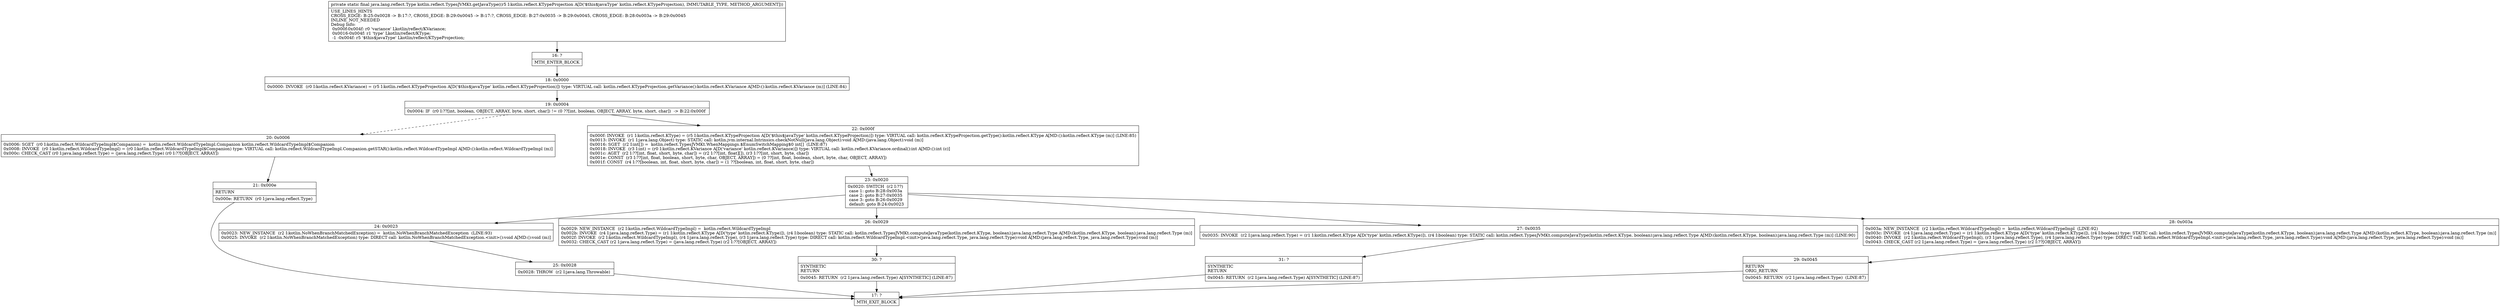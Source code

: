 digraph "CFG forkotlin.reflect.TypesJVMKt.getJavaType(Lkotlin\/reflect\/KTypeProjection;)Ljava\/lang\/reflect\/Type;" {
Node_16 [shape=record,label="{16\:\ ?|MTH_ENTER_BLOCK\l}"];
Node_18 [shape=record,label="{18\:\ 0x0000|0x0000: INVOKE  (r0 I:kotlin.reflect.KVariance) = (r5 I:kotlin.reflect.KTypeProjection A[D('$this$javaType' kotlin.reflect.KTypeProjection)]) type: VIRTUAL call: kotlin.reflect.KTypeProjection.getVariance():kotlin.reflect.KVariance A[MD:():kotlin.reflect.KVariance (m)] (LINE:84)\l}"];
Node_19 [shape=record,label="{19\:\ 0x0004|0x0004: IF  (r0 I:??[int, boolean, OBJECT, ARRAY, byte, short, char]) != (0 ??[int, boolean, OBJECT, ARRAY, byte, short, char])  \-\> B:22:0x000f \l}"];
Node_20 [shape=record,label="{20\:\ 0x0006|0x0006: SGET  (r0 I:kotlin.reflect.WildcardTypeImpl$Companion) =  kotlin.reflect.WildcardTypeImpl.Companion kotlin.reflect.WildcardTypeImpl$Companion \l0x0008: INVOKE  (r0 I:kotlin.reflect.WildcardTypeImpl) = (r0 I:kotlin.reflect.WildcardTypeImpl$Companion) type: VIRTUAL call: kotlin.reflect.WildcardTypeImpl.Companion.getSTAR():kotlin.reflect.WildcardTypeImpl A[MD:():kotlin.reflect.WildcardTypeImpl (m)]\l0x000c: CHECK_CAST (r0 I:java.lang.reflect.Type) = (java.lang.reflect.Type) (r0 I:??[OBJECT, ARRAY]) \l}"];
Node_21 [shape=record,label="{21\:\ 0x000e|RETURN\l|0x000e: RETURN  (r0 I:java.lang.reflect.Type) \l}"];
Node_17 [shape=record,label="{17\:\ ?|MTH_EXIT_BLOCK\l}"];
Node_22 [shape=record,label="{22\:\ 0x000f|0x000f: INVOKE  (r1 I:kotlin.reflect.KType) = (r5 I:kotlin.reflect.KTypeProjection A[D('$this$javaType' kotlin.reflect.KTypeProjection)]) type: VIRTUAL call: kotlin.reflect.KTypeProjection.getType():kotlin.reflect.KType A[MD:():kotlin.reflect.KType (m)] (LINE:85)\l0x0013: INVOKE  (r1 I:java.lang.Object) type: STATIC call: kotlin.jvm.internal.Intrinsics.checkNotNull(java.lang.Object):void A[MD:(java.lang.Object):void (m)]\l0x0016: SGET  (r2 I:int[]) =  kotlin.reflect.TypesJVMKt.WhenMappings.$EnumSwitchMapping$0 int[]  (LINE:87)\l0x0018: INVOKE  (r3 I:int) = (r0 I:kotlin.reflect.KVariance A[D('variance' kotlin.reflect.KVariance)]) type: VIRTUAL call: kotlin.reflect.KVariance.ordinal():int A[MD:():int (c)]\l0x001c: AGET  (r2 I:??[int, float, short, byte, char]) = (r2 I:??[int, float][]), (r3 I:??[int, short, byte, char]) \l0x001e: CONST  (r3 I:??[int, float, boolean, short, byte, char, OBJECT, ARRAY]) = (0 ??[int, float, boolean, short, byte, char, OBJECT, ARRAY]) \l0x001f: CONST  (r4 I:??[boolean, int, float, short, byte, char]) = (1 ??[boolean, int, float, short, byte, char]) \l}"];
Node_23 [shape=record,label="{23\:\ 0x0020|0x0020: SWITCH  (r2 I:??)\l case 1: goto B:28:0x003a\l case 2: goto B:27:0x0035\l case 3: goto B:26:0x0029\l default: goto B:24:0x0023 \l}"];
Node_24 [shape=record,label="{24\:\ 0x0023|0x0023: NEW_INSTANCE  (r2 I:kotlin.NoWhenBranchMatchedException) =  kotlin.NoWhenBranchMatchedException  (LINE:93)\l0x0025: INVOKE  (r2 I:kotlin.NoWhenBranchMatchedException) type: DIRECT call: kotlin.NoWhenBranchMatchedException.\<init\>():void A[MD:():void (m)]\l}"];
Node_25 [shape=record,label="{25\:\ 0x0028|0x0028: THROW  (r2 I:java.lang.Throwable) \l}"];
Node_26 [shape=record,label="{26\:\ 0x0029|0x0029: NEW_INSTANCE  (r2 I:kotlin.reflect.WildcardTypeImpl) =  kotlin.reflect.WildcardTypeImpl \l0x002b: INVOKE  (r4 I:java.lang.reflect.Type) = (r1 I:kotlin.reflect.KType A[D('type' kotlin.reflect.KType)]), (r4 I:boolean) type: STATIC call: kotlin.reflect.TypesJVMKt.computeJavaType(kotlin.reflect.KType, boolean):java.lang.reflect.Type A[MD:(kotlin.reflect.KType, boolean):java.lang.reflect.Type (m)]\l0x002f: INVOKE  (r2 I:kotlin.reflect.WildcardTypeImpl), (r4 I:java.lang.reflect.Type), (r3 I:java.lang.reflect.Type) type: DIRECT call: kotlin.reflect.WildcardTypeImpl.\<init\>(java.lang.reflect.Type, java.lang.reflect.Type):void A[MD:(java.lang.reflect.Type, java.lang.reflect.Type):void (m)]\l0x0032: CHECK_CAST (r2 I:java.lang.reflect.Type) = (java.lang.reflect.Type) (r2 I:??[OBJECT, ARRAY]) \l}"];
Node_30 [shape=record,label="{30\:\ ?|SYNTHETIC\lRETURN\l|0x0045: RETURN  (r2 I:java.lang.reflect.Type) A[SYNTHETIC] (LINE:87)\l}"];
Node_27 [shape=record,label="{27\:\ 0x0035|0x0035: INVOKE  (r2 I:java.lang.reflect.Type) = (r1 I:kotlin.reflect.KType A[D('type' kotlin.reflect.KType)]), (r4 I:boolean) type: STATIC call: kotlin.reflect.TypesJVMKt.computeJavaType(kotlin.reflect.KType, boolean):java.lang.reflect.Type A[MD:(kotlin.reflect.KType, boolean):java.lang.reflect.Type (m)] (LINE:90)\l}"];
Node_31 [shape=record,label="{31\:\ ?|SYNTHETIC\lRETURN\l|0x0045: RETURN  (r2 I:java.lang.reflect.Type) A[SYNTHETIC] (LINE:87)\l}"];
Node_28 [shape=record,label="{28\:\ 0x003a|0x003a: NEW_INSTANCE  (r2 I:kotlin.reflect.WildcardTypeImpl) =  kotlin.reflect.WildcardTypeImpl  (LINE:92)\l0x003c: INVOKE  (r4 I:java.lang.reflect.Type) = (r1 I:kotlin.reflect.KType A[D('type' kotlin.reflect.KType)]), (r4 I:boolean) type: STATIC call: kotlin.reflect.TypesJVMKt.computeJavaType(kotlin.reflect.KType, boolean):java.lang.reflect.Type A[MD:(kotlin.reflect.KType, boolean):java.lang.reflect.Type (m)]\l0x0040: INVOKE  (r2 I:kotlin.reflect.WildcardTypeImpl), (r3 I:java.lang.reflect.Type), (r4 I:java.lang.reflect.Type) type: DIRECT call: kotlin.reflect.WildcardTypeImpl.\<init\>(java.lang.reflect.Type, java.lang.reflect.Type):void A[MD:(java.lang.reflect.Type, java.lang.reflect.Type):void (m)]\l0x0043: CHECK_CAST (r2 I:java.lang.reflect.Type) = (java.lang.reflect.Type) (r2 I:??[OBJECT, ARRAY]) \l}"];
Node_29 [shape=record,label="{29\:\ 0x0045|RETURN\lORIG_RETURN\l|0x0045: RETURN  (r2 I:java.lang.reflect.Type)  (LINE:87)\l}"];
MethodNode[shape=record,label="{private static final java.lang.reflect.Type kotlin.reflect.TypesJVMKt.getJavaType((r5 I:kotlin.reflect.KTypeProjection A[D('$this$javaType' kotlin.reflect.KTypeProjection), IMMUTABLE_TYPE, METHOD_ARGUMENT]))  | USE_LINES_HINTS\lCROSS_EDGE: B:25:0x0028 \-\> B:17:?, CROSS_EDGE: B:29:0x0045 \-\> B:17:?, CROSS_EDGE: B:27:0x0035 \-\> B:29:0x0045, CROSS_EDGE: B:28:0x003a \-\> B:29:0x0045\lINLINE_NOT_NEEDED\lDebug Info:\l  0x000f\-0x004f: r0 'variance' Lkotlin\/reflect\/KVariance;\l  0x0016\-0x004f: r1 'type' Lkotlin\/reflect\/KType;\l  \-1 \-0x004f: r5 '$this$javaType' Lkotlin\/reflect\/KTypeProjection;\l}"];
MethodNode -> Node_16;Node_16 -> Node_18;
Node_18 -> Node_19;
Node_19 -> Node_20[style=dashed];
Node_19 -> Node_22;
Node_20 -> Node_21;
Node_21 -> Node_17;
Node_22 -> Node_23;
Node_23 -> Node_24;
Node_23 -> Node_26;
Node_23 -> Node_27;
Node_23 -> Node_28;
Node_24 -> Node_25;
Node_25 -> Node_17;
Node_26 -> Node_30;
Node_30 -> Node_17;
Node_27 -> Node_31;
Node_31 -> Node_17;
Node_28 -> Node_29;
Node_29 -> Node_17;
}

